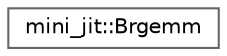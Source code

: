 digraph "Graphical Class Hierarchy"
{
 // LATEX_PDF_SIZE
  bgcolor="transparent";
  edge [fontname=Helvetica,fontsize=10,labelfontname=Helvetica,labelfontsize=10];
  node [fontname=Helvetica,fontsize=10,shape=box,height=0.2,width=0.4];
  rankdir="LR";
  Node0 [id="Node000000",label="mini_jit::Brgemm",height=0.2,width=0.4,color="grey40", fillcolor="white", style="filled",URL="$classmini__jit_1_1Brgemm.html",tooltip=" "];
}
